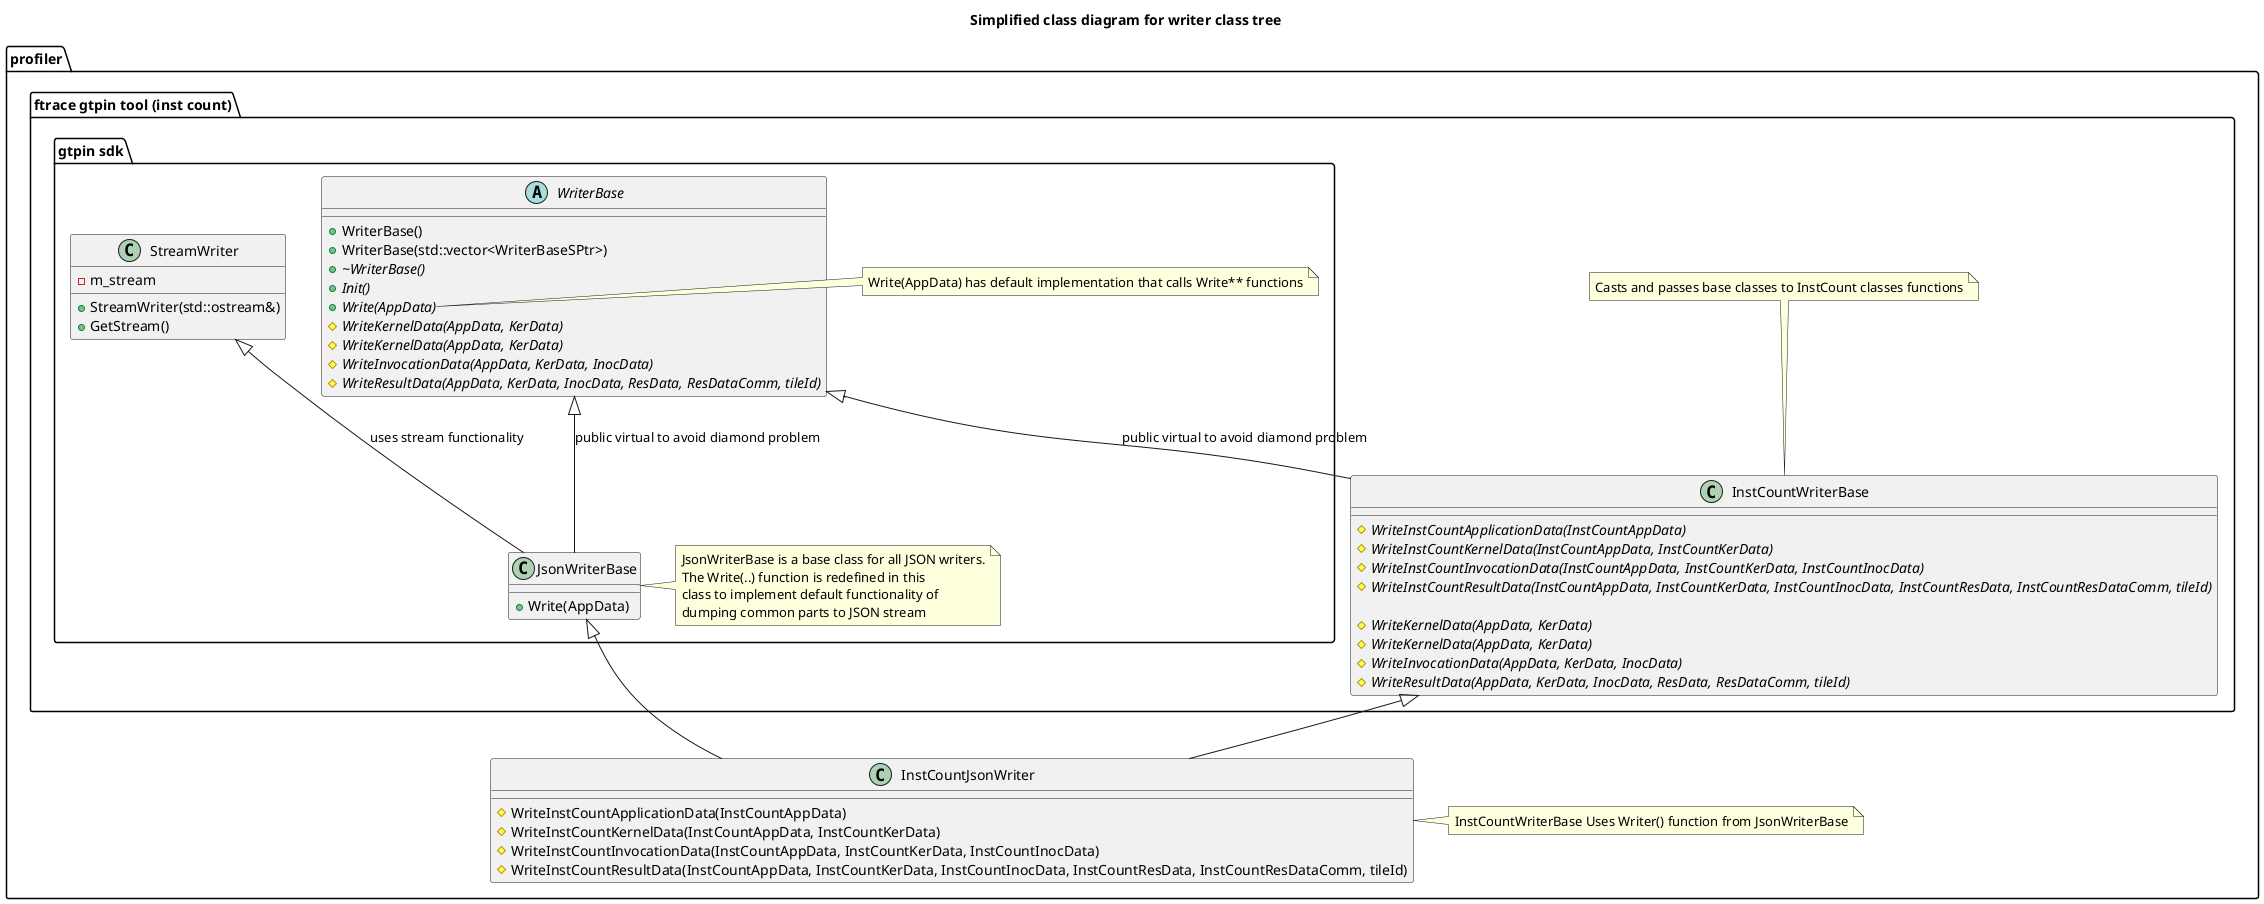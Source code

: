 @startuml

title Simplified class diagram for writer class tree

package profiler {
    package "ftrace gtpin tool (inst count)" {
        package "gtpin sdk" {
            abstract WriterBase {
                +WriterBase()
                +WriterBase(std::vector<WriterBaseSPtr>)
                {abstract} +~WriterBase()
                {abstract} +Init()
                {abstract} +Write(AppData)
                {abstract} #WriteKernelData(AppData, KerData)
                {abstract} #WriteKernelData(AppData, KerData)
                {abstract} #WriteInvocationData(AppData, KerData, InocData)
                {abstract} #WriteResultData(AppData, KerData, InocData, ResData, ResDataComm, tileId)
            }
            note right of WriterBase::Write(AppData)
                Write(AppData) has default implementation that calls Write** functions
            end note

            class StreamWriter {
                +StreamWriter(std::ostream&)
                +GetStream()
                -m_stream
            }

            class JsonWriterBase {
                +Write(AppData)
            }
            note right of JsonWriterBase
                JsonWriterBase is a base class for all JSON writers.
                The Write(..) function is redefined in this 
                class to implement default functionality of
                dumping common parts to JSON stream
            end note

            WriterBase <|-- JsonWriterBase : public virtual to avoid diamond problem
            StreamWriter <|-- JsonWriterBase : uses stream functionality
        }

        class InstCountWriterBase {
            {abstract} #WriteInstCountApplicationData(InstCountAppData)
            {abstract} #WriteInstCountKernelData(InstCountAppData, InstCountKerData)
            {abstract} #WriteInstCountInvocationData(InstCountAppData, InstCountKerData, InstCountInocData)
            {abstract} #WriteInstCountResultData(InstCountAppData, InstCountKerData, InstCountInocData, InstCountResData, InstCountResDataComm, tileId)

            {abstract} #WriteKernelData(AppData, KerData)
            {abstract} #WriteKernelData(AppData, KerData)
            {abstract} #WriteInvocationData(AppData, KerData, InocData)
            {abstract} #WriteResultData(AppData, KerData, InocData, ResData, ResDataComm, tileId)
        }

        note top of InstCountWriterBase
            Casts and passes base classes to InstCount classes functions
        end note

        WriterBase <|-- InstCountWriterBase: public virtual to avoid diamond problem
    }
    
    class InstCountJsonWriter {
        #WriteInstCountApplicationData(InstCountAppData)
        #WriteInstCountKernelData(InstCountAppData, InstCountKerData)
        #WriteInstCountInvocationData(InstCountAppData, InstCountKerData, InstCountInocData)
        #WriteInstCountResultData(InstCountAppData, InstCountKerData, InstCountInocData, InstCountResData, InstCountResDataComm, tileId)
    }

    note right: InstCountWriterBase Uses Writer() function from JsonWriterBase

    InstCountWriterBase <|-- InstCountJsonWriter
    JsonWriterBase <|-- InstCountJsonWriter
}